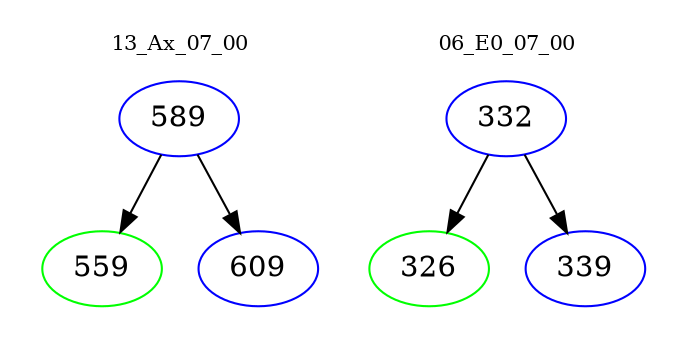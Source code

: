 digraph{
subgraph cluster_0 {
color = white
label = "13_Ax_07_00";
fontsize=10;
T0_589 [label="589", color="blue"]
T0_589 -> T0_559 [color="black"]
T0_559 [label="559", color="green"]
T0_589 -> T0_609 [color="black"]
T0_609 [label="609", color="blue"]
}
subgraph cluster_1 {
color = white
label = "06_E0_07_00";
fontsize=10;
T1_332 [label="332", color="blue"]
T1_332 -> T1_326 [color="black"]
T1_326 [label="326", color="green"]
T1_332 -> T1_339 [color="black"]
T1_339 [label="339", color="blue"]
}
}
